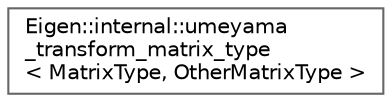 digraph "Graphical Class Hierarchy"
{
 // LATEX_PDF_SIZE
  bgcolor="transparent";
  edge [fontname=Helvetica,fontsize=10,labelfontname=Helvetica,labelfontsize=10];
  node [fontname=Helvetica,fontsize=10,shape=box,height=0.2,width=0.4];
  rankdir="LR";
  Node0 [id="Node000000",label="Eigen::internal::umeyama\l_transform_matrix_type\l\< MatrixType, OtherMatrixType \>",height=0.2,width=0.4,color="grey40", fillcolor="white", style="filled",URL="$structEigen_1_1internal_1_1umeyama__transform__matrix__type.html",tooltip=" "];
}
